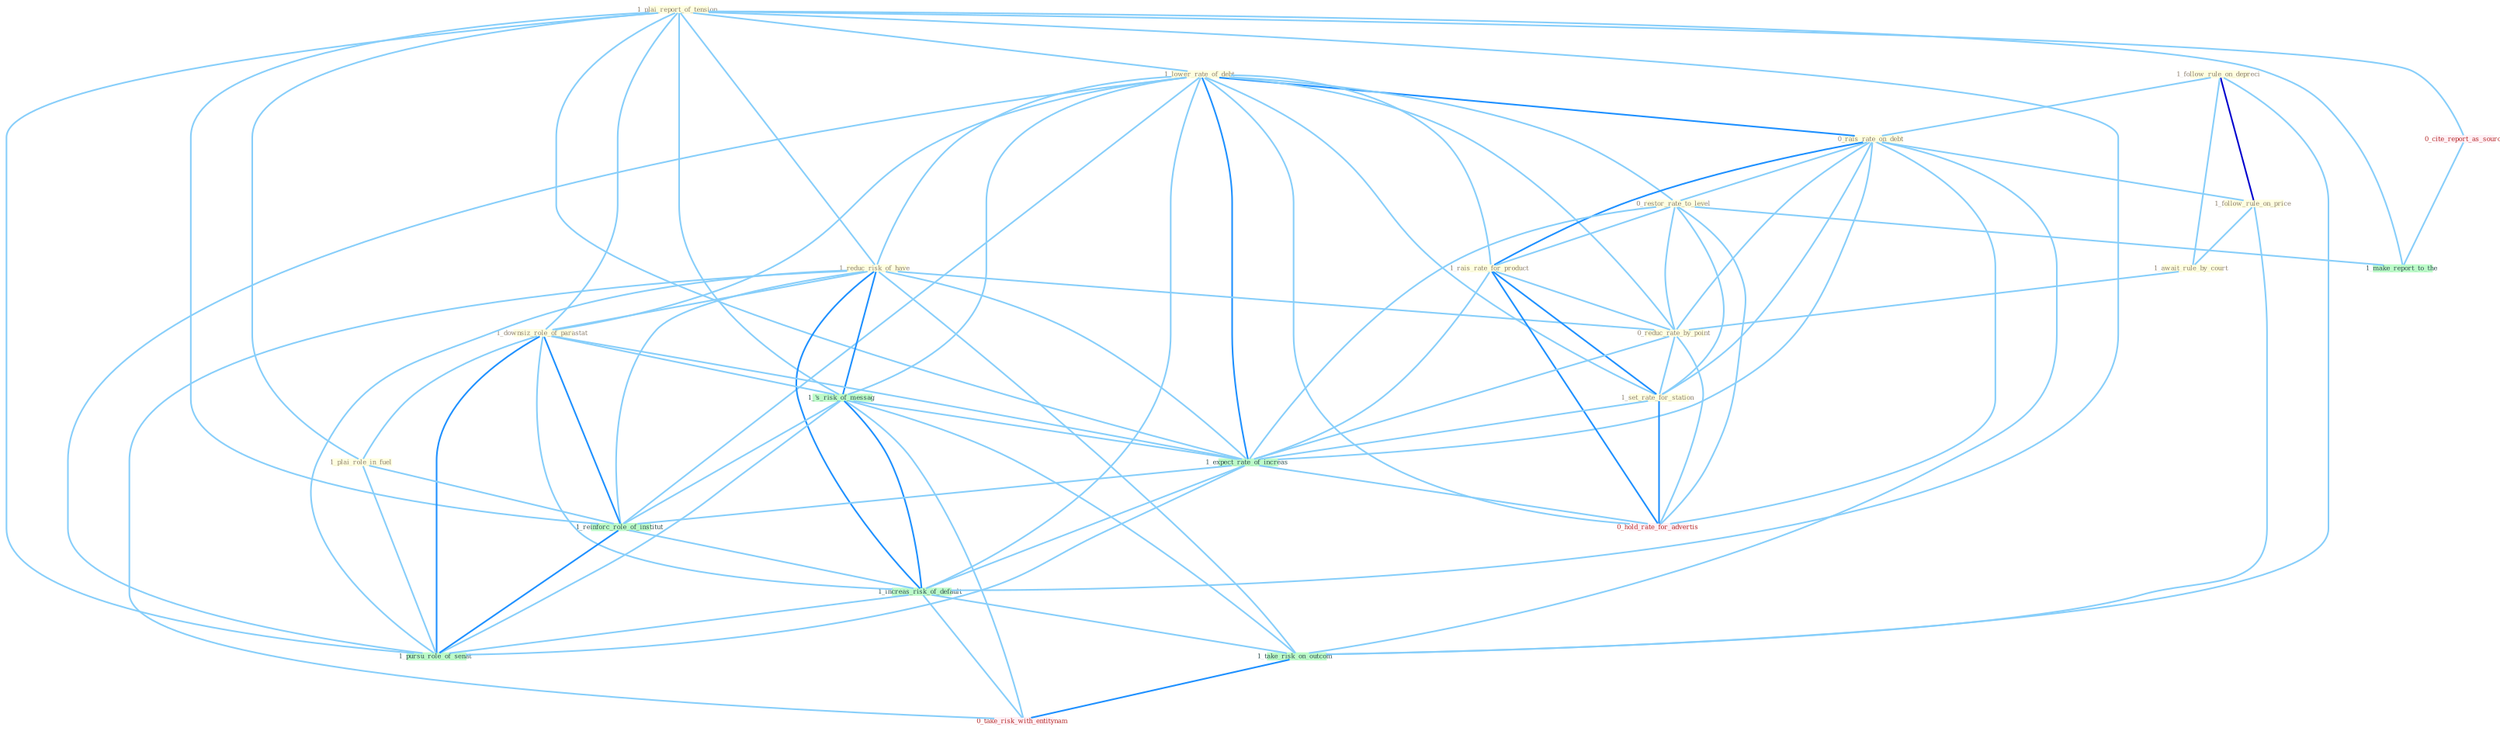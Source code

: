 Graph G{ 
    node
    [shape=polygon,style=filled,width=.5,height=.06,color="#BDFCC9",fixedsize=true,fontsize=4,
    fontcolor="#2f4f4f"];
    {node
    [color="#ffffe0", fontcolor="#8b7d6b"] "1_plai_report_of_tension " "1_lower_rate_of_debt " "1_reduc_risk_of_have " "1_follow_rule_on_depreci " "0_rais_rate_on_debt " "1_downsiz_role_of_parastat " "0_restor_rate_to_level " "1_follow_rule_on_price " "1_rais_rate_for_product " "1_await_rule_by_court " "0_reduc_rate_by_point " "1_plai_role_in_fuel " "1_set_rate_for_station "}
{node [color="#fff0f5", fontcolor="#b22222"] "0_cite_report_as_sourc " "0_take_risk_with_entitynam " "0_hold_rate_for_advertis "}
edge [color="#B0E2FF"];

	"1_plai_report_of_tension " -- "1_lower_rate_of_debt " [w="1", color="#87cefa" ];
	"1_plai_report_of_tension " -- "1_reduc_risk_of_have " [w="1", color="#87cefa" ];
	"1_plai_report_of_tension " -- "1_downsiz_role_of_parastat " [w="1", color="#87cefa" ];
	"1_plai_report_of_tension " -- "1_plai_role_in_fuel " [w="1", color="#87cefa" ];
	"1_plai_report_of_tension " -- "1_'s_risk_of_messag " [w="1", color="#87cefa" ];
	"1_plai_report_of_tension " -- "1_expect_rate_of_increas " [w="1", color="#87cefa" ];
	"1_plai_report_of_tension " -- "1_reinforc_role_of_institut " [w="1", color="#87cefa" ];
	"1_plai_report_of_tension " -- "1_increas_risk_of_default " [w="1", color="#87cefa" ];
	"1_plai_report_of_tension " -- "0_cite_report_as_sourc " [w="1", color="#87cefa" ];
	"1_plai_report_of_tension " -- "1_pursu_role_of_senat " [w="1", color="#87cefa" ];
	"1_plai_report_of_tension " -- "1_make_report_to_the " [w="1", color="#87cefa" ];
	"1_lower_rate_of_debt " -- "1_reduc_risk_of_have " [w="1", color="#87cefa" ];
	"1_lower_rate_of_debt " -- "0_rais_rate_on_debt " [w="2", color="#1e90ff" , len=0.8];
	"1_lower_rate_of_debt " -- "1_downsiz_role_of_parastat " [w="1", color="#87cefa" ];
	"1_lower_rate_of_debt " -- "0_restor_rate_to_level " [w="1", color="#87cefa" ];
	"1_lower_rate_of_debt " -- "1_rais_rate_for_product " [w="1", color="#87cefa" ];
	"1_lower_rate_of_debt " -- "0_reduc_rate_by_point " [w="1", color="#87cefa" ];
	"1_lower_rate_of_debt " -- "1_set_rate_for_station " [w="1", color="#87cefa" ];
	"1_lower_rate_of_debt " -- "1_'s_risk_of_messag " [w="1", color="#87cefa" ];
	"1_lower_rate_of_debt " -- "1_expect_rate_of_increas " [w="2", color="#1e90ff" , len=0.8];
	"1_lower_rate_of_debt " -- "1_reinforc_role_of_institut " [w="1", color="#87cefa" ];
	"1_lower_rate_of_debt " -- "1_increas_risk_of_default " [w="1", color="#87cefa" ];
	"1_lower_rate_of_debt " -- "1_pursu_role_of_senat " [w="1", color="#87cefa" ];
	"1_lower_rate_of_debt " -- "0_hold_rate_for_advertis " [w="1", color="#87cefa" ];
	"1_reduc_risk_of_have " -- "1_downsiz_role_of_parastat " [w="1", color="#87cefa" ];
	"1_reduc_risk_of_have " -- "0_reduc_rate_by_point " [w="1", color="#87cefa" ];
	"1_reduc_risk_of_have " -- "1_'s_risk_of_messag " [w="2", color="#1e90ff" , len=0.8];
	"1_reduc_risk_of_have " -- "1_expect_rate_of_increas " [w="1", color="#87cefa" ];
	"1_reduc_risk_of_have " -- "1_reinforc_role_of_institut " [w="1", color="#87cefa" ];
	"1_reduc_risk_of_have " -- "1_increas_risk_of_default " [w="2", color="#1e90ff" , len=0.8];
	"1_reduc_risk_of_have " -- "1_take_risk_on_outcom " [w="1", color="#87cefa" ];
	"1_reduc_risk_of_have " -- "1_pursu_role_of_senat " [w="1", color="#87cefa" ];
	"1_reduc_risk_of_have " -- "0_take_risk_with_entitynam " [w="1", color="#87cefa" ];
	"1_follow_rule_on_depreci " -- "0_rais_rate_on_debt " [w="1", color="#87cefa" ];
	"1_follow_rule_on_depreci " -- "1_follow_rule_on_price " [w="3", color="#0000cd" , len=0.6];
	"1_follow_rule_on_depreci " -- "1_await_rule_by_court " [w="1", color="#87cefa" ];
	"1_follow_rule_on_depreci " -- "1_take_risk_on_outcom " [w="1", color="#87cefa" ];
	"0_rais_rate_on_debt " -- "0_restor_rate_to_level " [w="1", color="#87cefa" ];
	"0_rais_rate_on_debt " -- "1_follow_rule_on_price " [w="1", color="#87cefa" ];
	"0_rais_rate_on_debt " -- "1_rais_rate_for_product " [w="2", color="#1e90ff" , len=0.8];
	"0_rais_rate_on_debt " -- "0_reduc_rate_by_point " [w="1", color="#87cefa" ];
	"0_rais_rate_on_debt " -- "1_set_rate_for_station " [w="1", color="#87cefa" ];
	"0_rais_rate_on_debt " -- "1_expect_rate_of_increas " [w="1", color="#87cefa" ];
	"0_rais_rate_on_debt " -- "1_take_risk_on_outcom " [w="1", color="#87cefa" ];
	"0_rais_rate_on_debt " -- "0_hold_rate_for_advertis " [w="1", color="#87cefa" ];
	"1_downsiz_role_of_parastat " -- "1_plai_role_in_fuel " [w="1", color="#87cefa" ];
	"1_downsiz_role_of_parastat " -- "1_'s_risk_of_messag " [w="1", color="#87cefa" ];
	"1_downsiz_role_of_parastat " -- "1_expect_rate_of_increas " [w="1", color="#87cefa" ];
	"1_downsiz_role_of_parastat " -- "1_reinforc_role_of_institut " [w="2", color="#1e90ff" , len=0.8];
	"1_downsiz_role_of_parastat " -- "1_increas_risk_of_default " [w="1", color="#87cefa" ];
	"1_downsiz_role_of_parastat " -- "1_pursu_role_of_senat " [w="2", color="#1e90ff" , len=0.8];
	"0_restor_rate_to_level " -- "1_rais_rate_for_product " [w="1", color="#87cefa" ];
	"0_restor_rate_to_level " -- "0_reduc_rate_by_point " [w="1", color="#87cefa" ];
	"0_restor_rate_to_level " -- "1_set_rate_for_station " [w="1", color="#87cefa" ];
	"0_restor_rate_to_level " -- "1_expect_rate_of_increas " [w="1", color="#87cefa" ];
	"0_restor_rate_to_level " -- "1_make_report_to_the " [w="1", color="#87cefa" ];
	"0_restor_rate_to_level " -- "0_hold_rate_for_advertis " [w="1", color="#87cefa" ];
	"1_follow_rule_on_price " -- "1_await_rule_by_court " [w="1", color="#87cefa" ];
	"1_follow_rule_on_price " -- "1_take_risk_on_outcom " [w="1", color="#87cefa" ];
	"1_rais_rate_for_product " -- "0_reduc_rate_by_point " [w="1", color="#87cefa" ];
	"1_rais_rate_for_product " -- "1_set_rate_for_station " [w="2", color="#1e90ff" , len=0.8];
	"1_rais_rate_for_product " -- "1_expect_rate_of_increas " [w="1", color="#87cefa" ];
	"1_rais_rate_for_product " -- "0_hold_rate_for_advertis " [w="2", color="#1e90ff" , len=0.8];
	"1_await_rule_by_court " -- "0_reduc_rate_by_point " [w="1", color="#87cefa" ];
	"0_reduc_rate_by_point " -- "1_set_rate_for_station " [w="1", color="#87cefa" ];
	"0_reduc_rate_by_point " -- "1_expect_rate_of_increas " [w="1", color="#87cefa" ];
	"0_reduc_rate_by_point " -- "0_hold_rate_for_advertis " [w="1", color="#87cefa" ];
	"1_plai_role_in_fuel " -- "1_reinforc_role_of_institut " [w="1", color="#87cefa" ];
	"1_plai_role_in_fuel " -- "1_pursu_role_of_senat " [w="1", color="#87cefa" ];
	"1_set_rate_for_station " -- "1_expect_rate_of_increas " [w="1", color="#87cefa" ];
	"1_set_rate_for_station " -- "0_hold_rate_for_advertis " [w="2", color="#1e90ff" , len=0.8];
	"1_'s_risk_of_messag " -- "1_expect_rate_of_increas " [w="1", color="#87cefa" ];
	"1_'s_risk_of_messag " -- "1_reinforc_role_of_institut " [w="1", color="#87cefa" ];
	"1_'s_risk_of_messag " -- "1_increas_risk_of_default " [w="2", color="#1e90ff" , len=0.8];
	"1_'s_risk_of_messag " -- "1_take_risk_on_outcom " [w="1", color="#87cefa" ];
	"1_'s_risk_of_messag " -- "1_pursu_role_of_senat " [w="1", color="#87cefa" ];
	"1_'s_risk_of_messag " -- "0_take_risk_with_entitynam " [w="1", color="#87cefa" ];
	"1_expect_rate_of_increas " -- "1_reinforc_role_of_institut " [w="1", color="#87cefa" ];
	"1_expect_rate_of_increas " -- "1_increas_risk_of_default " [w="1", color="#87cefa" ];
	"1_expect_rate_of_increas " -- "1_pursu_role_of_senat " [w="1", color="#87cefa" ];
	"1_expect_rate_of_increas " -- "0_hold_rate_for_advertis " [w="1", color="#87cefa" ];
	"1_reinforc_role_of_institut " -- "1_increas_risk_of_default " [w="1", color="#87cefa" ];
	"1_reinforc_role_of_institut " -- "1_pursu_role_of_senat " [w="2", color="#1e90ff" , len=0.8];
	"1_increas_risk_of_default " -- "1_take_risk_on_outcom " [w="1", color="#87cefa" ];
	"1_increas_risk_of_default " -- "1_pursu_role_of_senat " [w="1", color="#87cefa" ];
	"1_increas_risk_of_default " -- "0_take_risk_with_entitynam " [w="1", color="#87cefa" ];
	"1_take_risk_on_outcom " -- "0_take_risk_with_entitynam " [w="2", color="#1e90ff" , len=0.8];
	"0_cite_report_as_sourc " -- "1_make_report_to_the " [w="1", color="#87cefa" ];
}